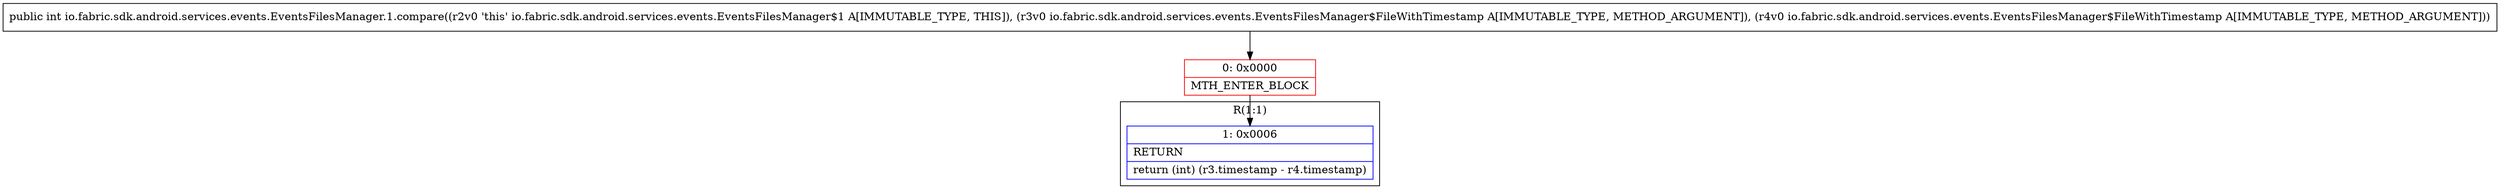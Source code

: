 digraph "CFG forio.fabric.sdk.android.services.events.EventsFilesManager.1.compare(Lio\/fabric\/sdk\/android\/services\/events\/EventsFilesManager$FileWithTimestamp;Lio\/fabric\/sdk\/android\/services\/events\/EventsFilesManager$FileWithTimestamp;)I" {
subgraph cluster_Region_1322295169 {
label = "R(1:1)";
node [shape=record,color=blue];
Node_1 [shape=record,label="{1\:\ 0x0006|RETURN\l|return (int) (r3.timestamp \- r4.timestamp)\l}"];
}
Node_0 [shape=record,color=red,label="{0\:\ 0x0000|MTH_ENTER_BLOCK\l}"];
MethodNode[shape=record,label="{public int io.fabric.sdk.android.services.events.EventsFilesManager.1.compare((r2v0 'this' io.fabric.sdk.android.services.events.EventsFilesManager$1 A[IMMUTABLE_TYPE, THIS]), (r3v0 io.fabric.sdk.android.services.events.EventsFilesManager$FileWithTimestamp A[IMMUTABLE_TYPE, METHOD_ARGUMENT]), (r4v0 io.fabric.sdk.android.services.events.EventsFilesManager$FileWithTimestamp A[IMMUTABLE_TYPE, METHOD_ARGUMENT])) }"];
MethodNode -> Node_0;
Node_0 -> Node_1;
}

